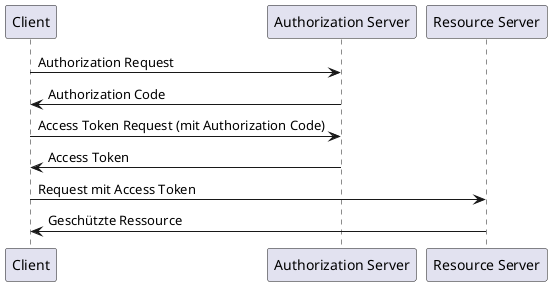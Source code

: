 @startuml
participant Client
participant "Authorization Server" as AuthServer
participant "Resource Server" as ResourceServer

Client -> AuthServer: Authorization Request
AuthServer -> Client: Authorization Code
Client -> AuthServer: Access Token Request (mit Authorization Code)
AuthServer -> Client: Access Token
Client -> ResourceServer: Request mit Access Token
ResourceServer -> Client: Geschützte Ressource
@enduml